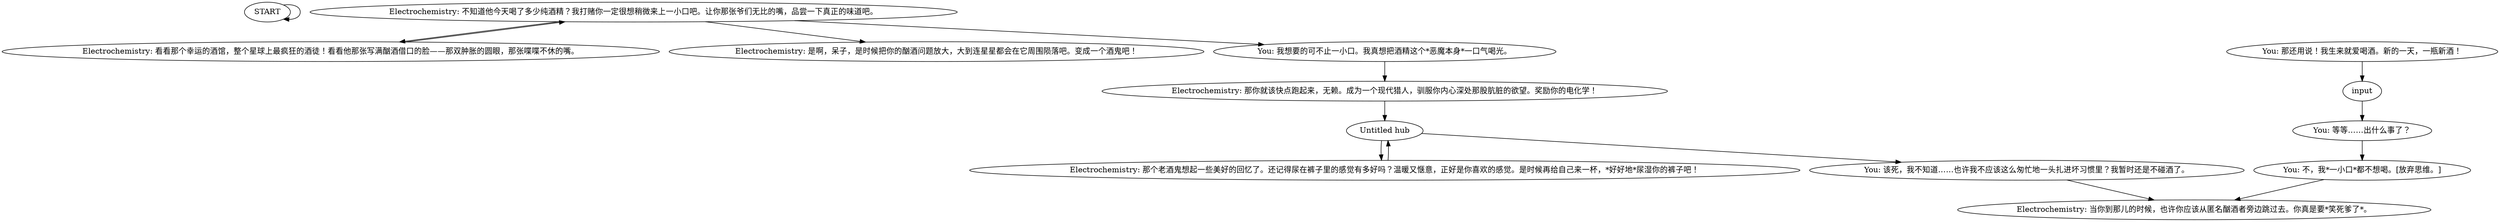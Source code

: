 # PLAZA ORB / get a drink
# Start drinking (Electrochem).
# ==================================================
digraph G {
	  0 [label="START"];
	  1 [label="input"];
	  2 [label="Electrochemistry: 是啊，呆子，是时候把你的酗酒问题放大，大到连星星都会在它周围陨落吧。变成一个酒鬼吧！"];
	  3 [label="You: 等等……出什么事了？"];
	  4 [label="Electrochemistry: 看看那个幸运的酒馆，整个星球上最疯狂的酒徒！看看他那张写满酗酒借口的脸——那双肿胀的圆眼，那张喋喋不休的嘴。"];
	  5 [label="You: 不，我*一小口*都不想喝。[放弃思维。]"];
	  6 [label="Electrochemistry: 那个老酒鬼想起一些美好的回忆了。还记得尿在裤子里的感觉有多好吗？温暖又惬意，正好是你喜欢的感觉。是时候再给自己来一杯，*好好地*尿湿你的裤子吧！"];
	  7 [label="You: 那还用说！我生来就爱喝酒。新的一天，一瓶新酒！"];
	  8 [label="Untitled hub"];
	  9 [label="Electrochemistry: 那你就该快点跑起来，无赖。成为一个现代猎人，驯服你内心深处那股肮脏的欲望。奖励你的电化学！"];
	  10 [label="Electrochemistry: 当你到那儿的时候，也许你应该从匿名酗酒者旁边跳过去。你真是要*笑死爹了*。"];
	  11 [label="You: 该死，我不知道……也许我不应该这么匆忙地一头扎进坏习惯里？我暂时还是不碰酒了。"];
	  12 [label="You: 我想要的可不止一小口。我真想把酒精这个*恶魔本身*一口气喝光。"];
	  13 [label="Electrochemistry: 不知道他今天喝了多少纯酒精？我打赌你一定很想稍微来上一小口吧。让你那张爷们无比的嘴，品尝一下真正的味道吧。"];
	  0 -> 0
	  1 -> 3
	  3 -> 5
	  4 -> 13
	  5 -> 10
	  6 -> 8
	  7 -> 1
	  8 -> 11
	  8 -> 6
	  9 -> 8
	  11 -> 10
	  12 -> 9
	  13 -> 2
	  13 -> 12
	  13 -> 4
}

